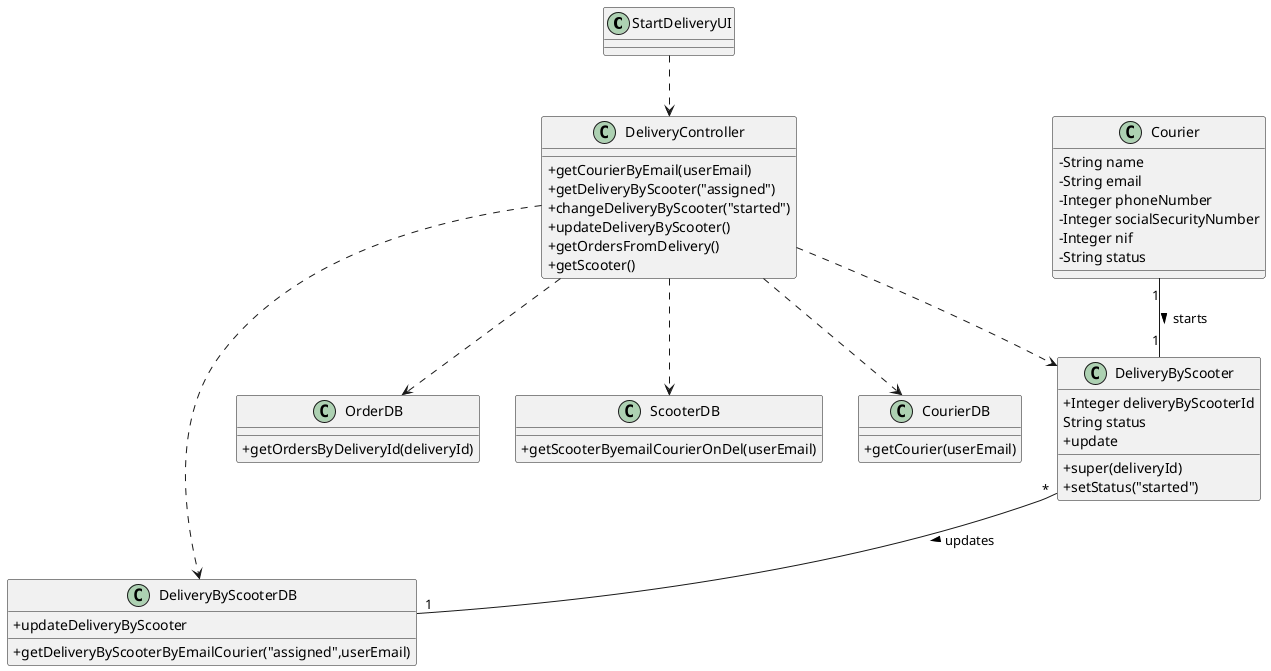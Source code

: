 @startuml
skinparam classAttributeIconSize 0

class StartDeliveryUI {

}

class DeliveryController {
  +getCourierByEmail(userEmail)
  +getDeliveryByScooter("assigned")
  +changeDeliveryByScooter("started")
  +updateDeliveryByScooter()
  +getOrdersFromDelivery()
  +getScooter()
}

class CourierDB {
  +getCourier(userEmail)

}

class DeliveryByScooterDB {
  +getDeliveryByScooterByEmailCourier("assigned",userEmail)
  +updateDeliveryByScooter
}

class DeliveryByScooter {
  +super(deliveryId)
  +Integer deliveryByScooterId
  String status
  +setStatus("started")
  +update
}

class OrderDB {
  +getOrdersByDeliveryId(deliveryId)
}

class ScooterDB {
  +getScooterByemailCourierOnDel(userEmail)
}

class Courier {
  -String name
  -String email
  -Integer phoneNumber
  -Integer socialSecurityNumber
  -Integer nif
  -String status
}


StartDeliveryUI ..> DeliveryController
DeliveryController ..> CourierDB
DeliveryController ..> DeliveryByScooterDB
DeliveryController ..> DeliveryByScooter
DeliveryController ..> OrderDB
DeliveryController ..> ScooterDB

Courier "1" -- "1" DeliveryByScooter : starts >

DeliveryByScooter "*" -- "1" DeliveryByScooterDB : updates >

@enduml
